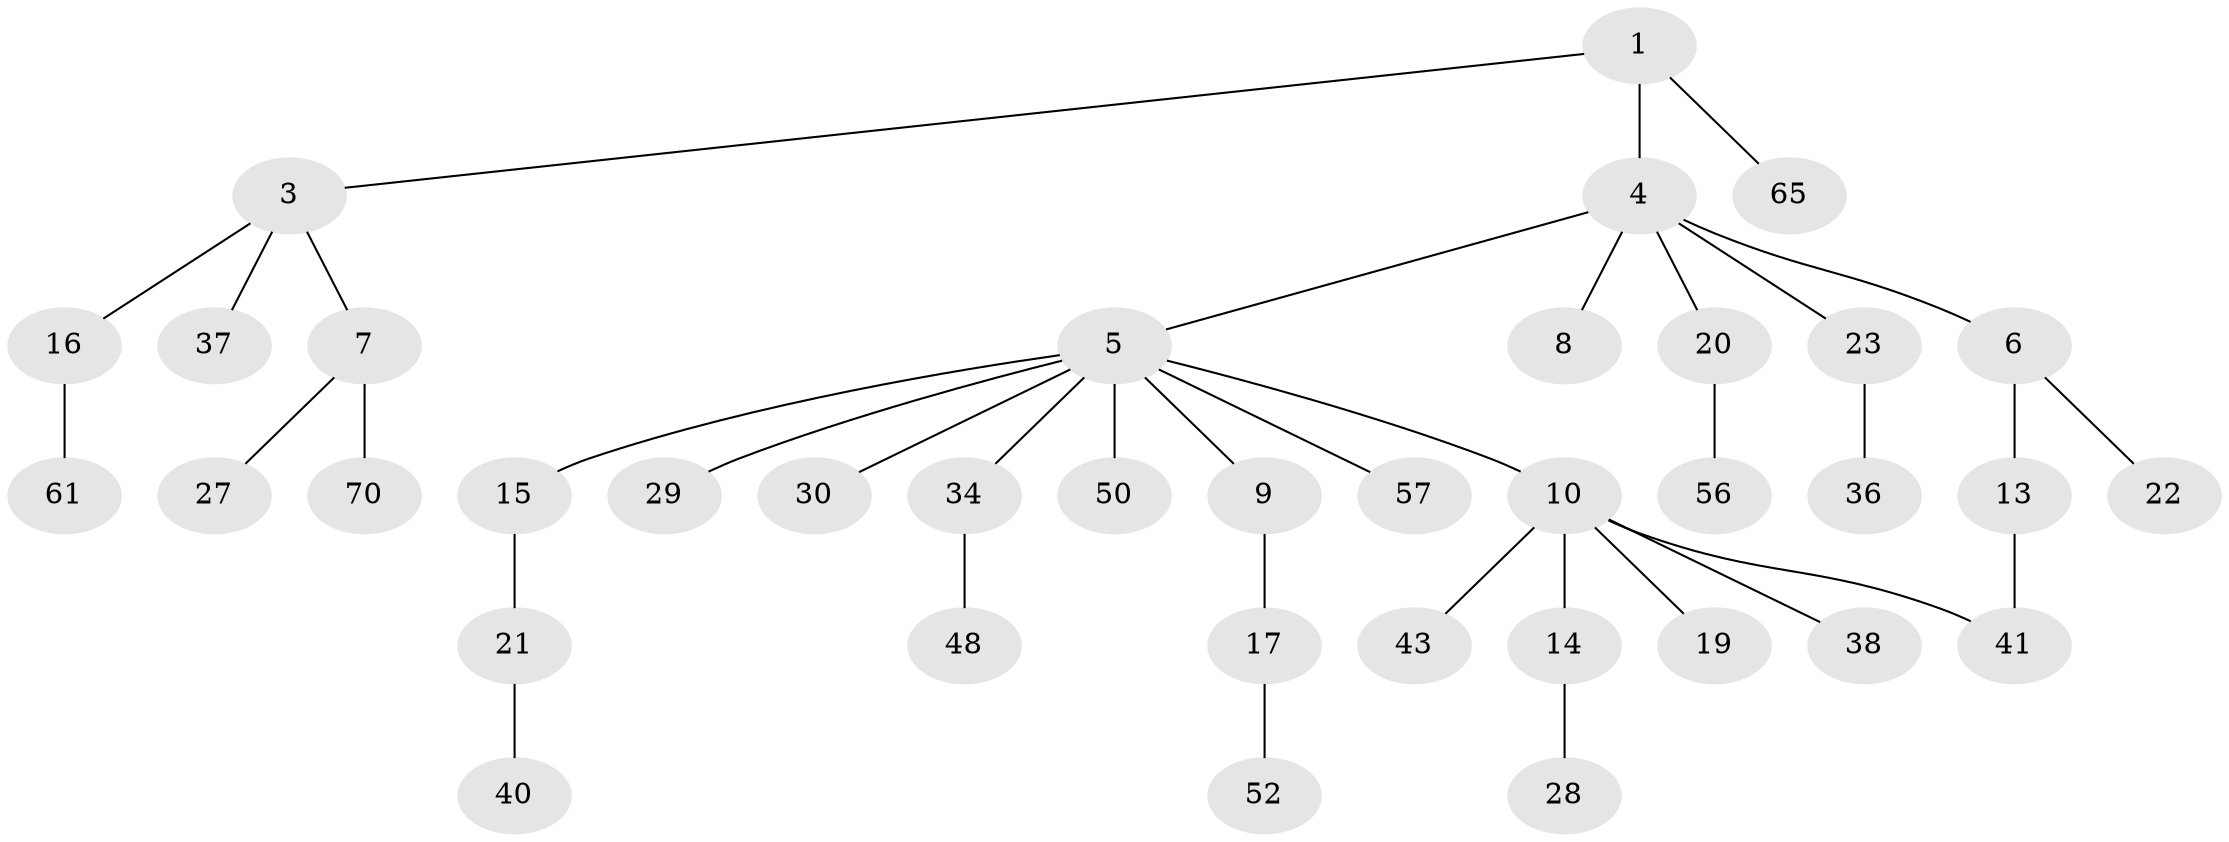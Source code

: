 // original degree distribution, {5: 0.013157894736842105, 2: 0.3157894736842105, 4: 0.039473684210526314, 6: 0.013157894736842105, 9: 0.02631578947368421, 3: 0.11842105263157894, 1: 0.47368421052631576}
// Generated by graph-tools (version 1.1) at 2025/13/03/09/25 04:13:39]
// undirected, 38 vertices, 38 edges
graph export_dot {
graph [start="1"]
  node [color=gray90,style=filled];
  1 [super="+2+44+72"];
  3;
  4;
  5;
  6 [super="+42+12"];
  7;
  8;
  9;
  10 [super="+24+11+47+58+51+33+25"];
  13 [super="+73"];
  14 [super="+26"];
  15 [super="+60"];
  16;
  17;
  19;
  20;
  21;
  22;
  23 [super="+31"];
  27 [super="+71"];
  28;
  29;
  30 [super="+62+32"];
  34;
  36;
  37 [super="+46"];
  38 [super="+39"];
  40 [super="+54"];
  41;
  43 [super="+66+49"];
  48;
  50 [super="+76"];
  52;
  56;
  57;
  61;
  65;
  70;
  1 -- 3;
  1 -- 4;
  1 -- 65;
  3 -- 7;
  3 -- 16;
  3 -- 37;
  4 -- 5;
  4 -- 6;
  4 -- 8;
  4 -- 20;
  4 -- 23;
  5 -- 9;
  5 -- 10;
  5 -- 15;
  5 -- 29;
  5 -- 30;
  5 -- 34;
  5 -- 50;
  5 -- 57;
  6 -- 22;
  6 -- 13;
  7 -- 27;
  7 -- 70;
  9 -- 17;
  10 -- 14;
  10 -- 19;
  10 -- 38;
  10 -- 41;
  10 -- 43;
  13 -- 41;
  14 -- 28;
  15 -- 21;
  16 -- 61;
  17 -- 52;
  20 -- 56;
  21 -- 40;
  23 -- 36;
  34 -- 48;
}
